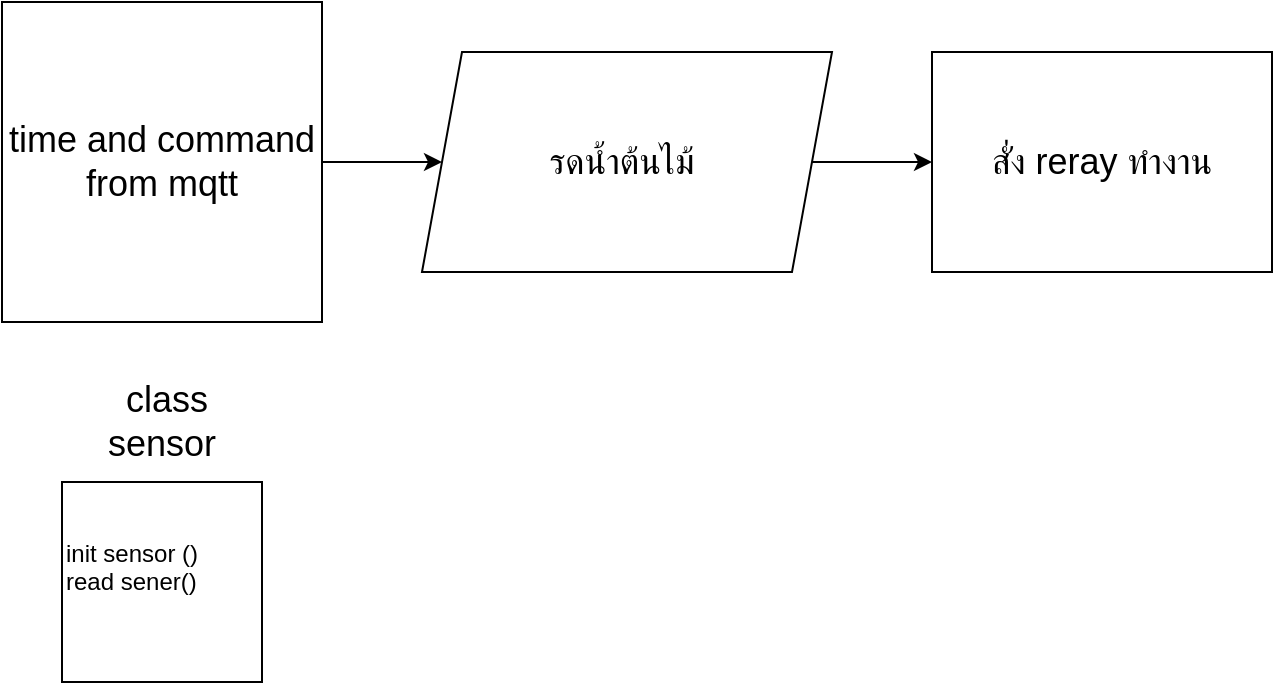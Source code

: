 <mxfile>
    <diagram id="geOiYvVjPWgCVUv8t7D_" name="Page-1">
        <mxGraphModel dx="2417" dy="703" grid="1" gridSize="10" guides="1" tooltips="1" connect="1" arrows="1" fold="1" page="1" pageScale="1" pageWidth="827" pageHeight="1169" math="0" shadow="0">
            <root>
                <mxCell id="0"/>
                <mxCell id="1" parent="0"/>
                <mxCell id="6" style="edgeStyle=orthogonalEdgeStyle;rounded=0;orthogonalLoop=1;jettySize=auto;html=1;" edge="1" parent="1" source="2" target="4">
                    <mxGeometry relative="1" as="geometry"/>
                </mxCell>
                <mxCell id="2" value="&lt;span style=&quot;font-size: 18px&quot;&gt;time and command from mqtt&lt;/span&gt;" style="whiteSpace=wrap;html=1;aspect=fixed;" vertex="1" parent="1">
                    <mxGeometry x="-820" y="30" width="160" height="160" as="geometry"/>
                </mxCell>
                <mxCell id="7" style="edgeStyle=orthogonalEdgeStyle;rounded=0;orthogonalLoop=1;jettySize=auto;html=1;exitX=1;exitY=0.5;exitDx=0;exitDy=0;" edge="1" parent="1" source="4" target="5">
                    <mxGeometry relative="1" as="geometry"/>
                </mxCell>
                <mxCell id="4" value="&lt;font style=&quot;font-size: 18px&quot;&gt;รดนํ้าต้นไม้&amp;nbsp;&lt;/font&gt;" style="shape=parallelogram;perimeter=parallelogramPerimeter;whiteSpace=wrap;html=1;fixedSize=1;" vertex="1" parent="1">
                    <mxGeometry x="-610" y="55" width="205" height="110" as="geometry"/>
                </mxCell>
                <mxCell id="5" value="&lt;font style=&quot;font-size: 18px&quot;&gt;สั่ง reray ทำงาน&lt;/font&gt;" style="rounded=0;whiteSpace=wrap;html=1;" vertex="1" parent="1">
                    <mxGeometry x="-355" y="55" width="170" height="110" as="geometry"/>
                </mxCell>
                <mxCell id="8" value="init sensor ()&lt;br&gt;read sener()&lt;br&gt;&lt;br&gt;" style="whiteSpace=wrap;html=1;aspect=fixed;align=left;" vertex="1" parent="1">
                    <mxGeometry x="-790" y="270" width="100" height="100" as="geometry"/>
                </mxCell>
                <mxCell id="9" value="&lt;font style=&quot;font-size: 18px&quot;&gt;&amp;nbsp;class sensor&lt;/font&gt;" style="text;html=1;strokeColor=none;fillColor=none;align=center;verticalAlign=middle;whiteSpace=wrap;rounded=0;" vertex="1" parent="1">
                    <mxGeometry x="-755" y="230" width="30" height="20" as="geometry"/>
                </mxCell>
            </root>
        </mxGraphModel>
    </diagram>
</mxfile>